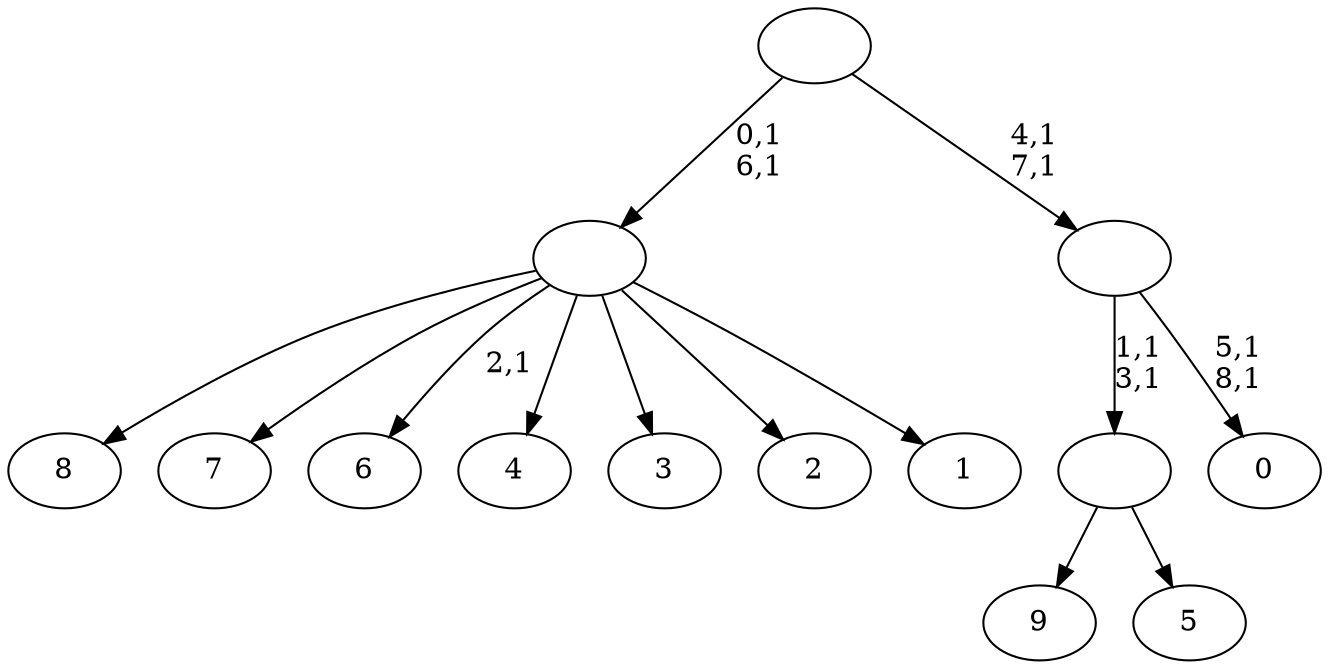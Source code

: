 digraph T {
	19 [label="9"]
	18 [label="8"]
	17 [label="7"]
	16 [label="6"]
	14 [label="5"]
	13 [label=""]
	11 [label="4"]
	10 [label="3"]
	9 [label="2"]
	8 [label="1"]
	7 [label=""]
	5 [label="0"]
	2 [label=""]
	0 [label=""]
	13 -> 19 [label=""]
	13 -> 14 [label=""]
	7 -> 16 [label="2,1"]
	7 -> 18 [label=""]
	7 -> 17 [label=""]
	7 -> 11 [label=""]
	7 -> 10 [label=""]
	7 -> 9 [label=""]
	7 -> 8 [label=""]
	2 -> 5 [label="5,1\n8,1"]
	2 -> 13 [label="1,1\n3,1"]
	0 -> 2 [label="4,1\n7,1"]
	0 -> 7 [label="0,1\n6,1"]
}
